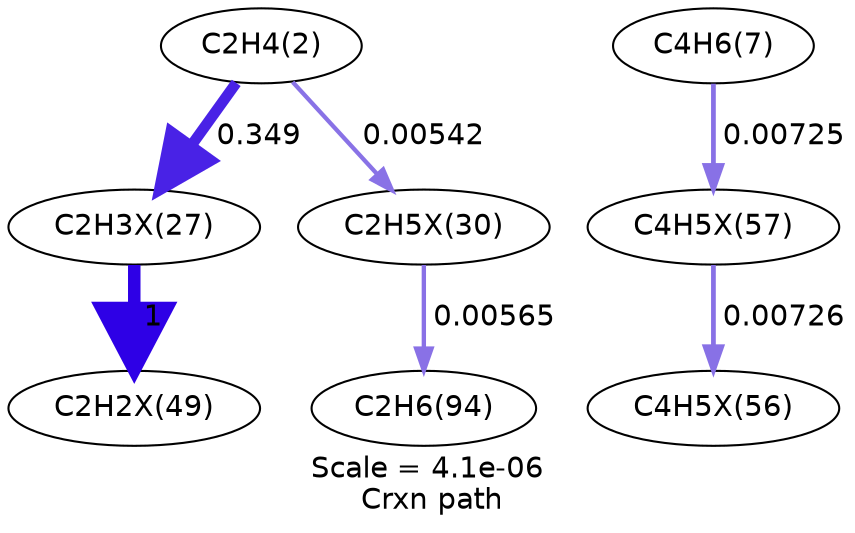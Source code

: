digraph reaction_paths {
center=1;
s5 -> s19[fontname="Helvetica", style="setlinewidth(5.2)", arrowsize=2.6, color="0.7, 0.849, 0.9"
, label=" 0.349"];
s5 -> s22[fontname="Helvetica", style="setlinewidth(2.06)", arrowsize=1.03, color="0.7, 0.505, 0.9"
, label=" 0.00542"];
s19 -> s30[fontname="Helvetica", style="setlinewidth(6)", arrowsize=3, color="0.7, 1.5, 0.9"
, label=" 1"];
s8 -> s32[fontname="Helvetica", style="setlinewidth(2.28)", arrowsize=1.14, color="0.7, 0.507, 0.9"
, label=" 0.00725"];
s32 -> s31[fontname="Helvetica", style="setlinewidth(2.28)", arrowsize=1.14, color="0.7, 0.507, 0.9"
, label=" 0.00726"];
s22 -> s11[fontname="Helvetica", style="setlinewidth(2.09)", arrowsize=1.05, color="0.7, 0.506, 0.9"
, label=" 0.00565"];
s5 [ fontname="Helvetica", label="C2H4(2)"];
s8 [ fontname="Helvetica", label="C4H6(7)"];
s11 [ fontname="Helvetica", label="C2H6(94)"];
s19 [ fontname="Helvetica", label="C2H3X(27)"];
s22 [ fontname="Helvetica", label="C2H5X(30)"];
s30 [ fontname="Helvetica", label="C2H2X(49)"];
s31 [ fontname="Helvetica", label="C4H5X(56)"];
s32 [ fontname="Helvetica", label="C4H5X(57)"];
 label = "Scale = 4.1e-06\l Crxn path";
 fontname = "Helvetica";
}
